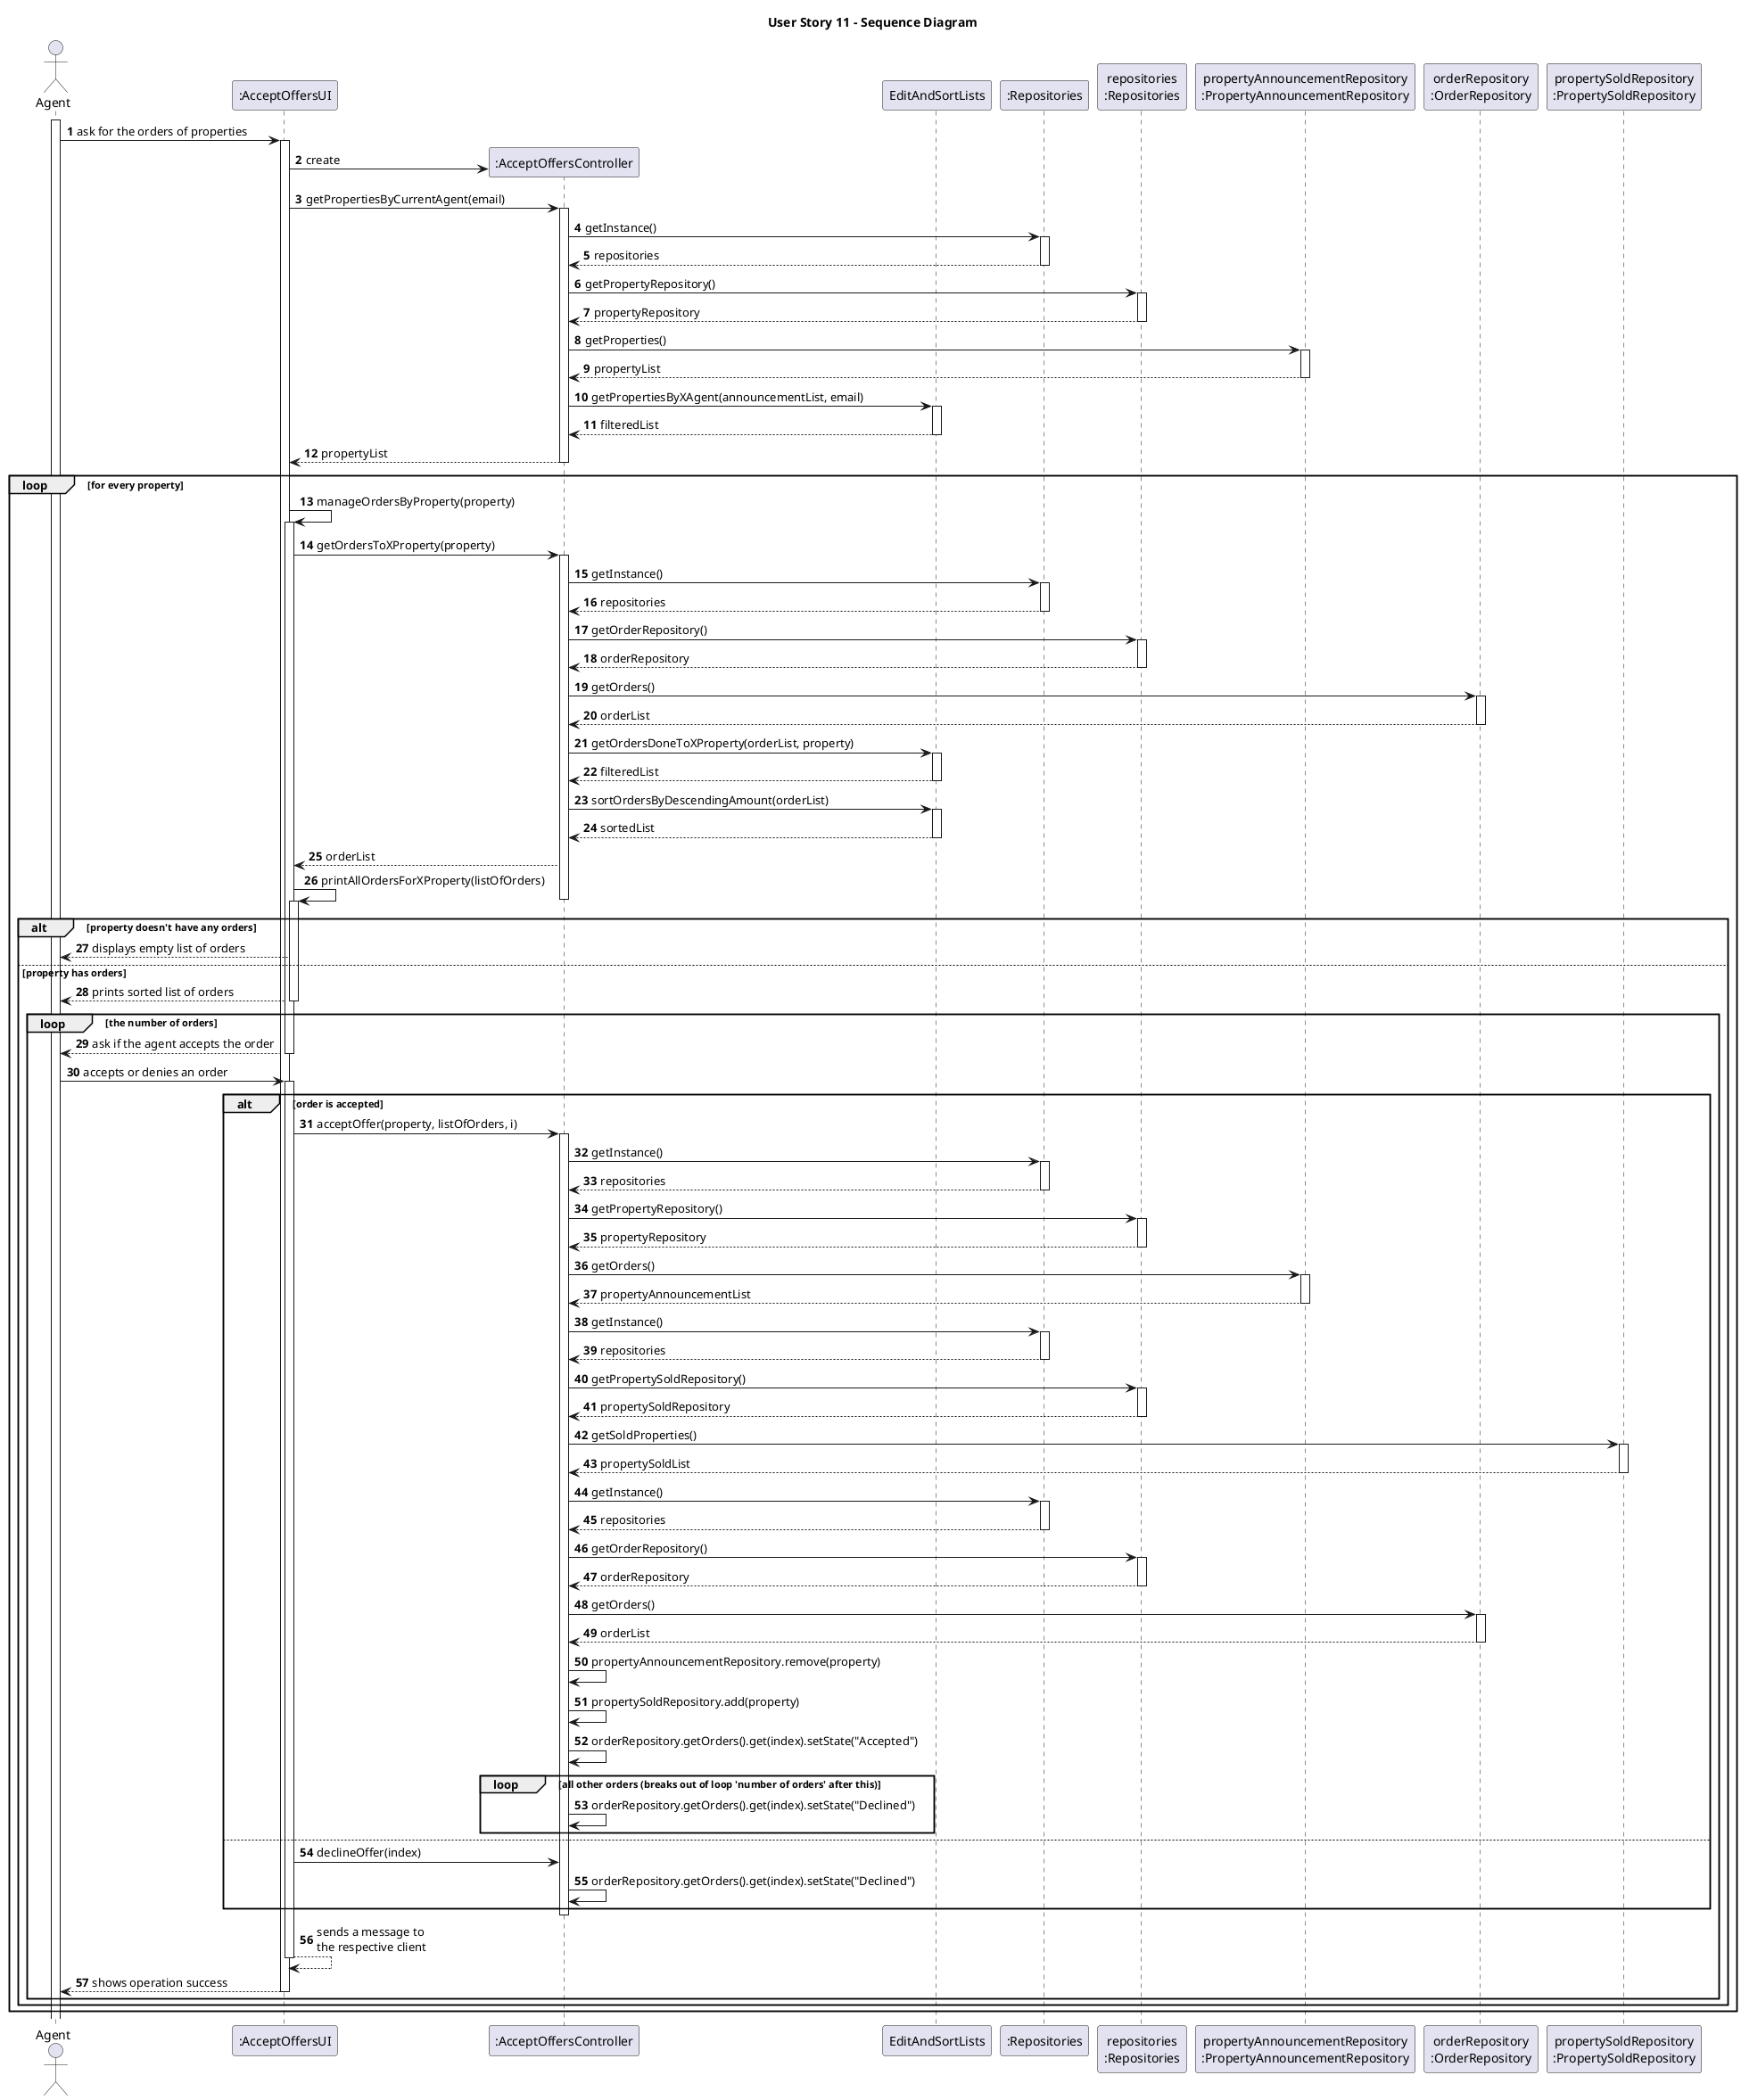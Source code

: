 @startuml
'https://plantuml.com/sequence-diagram
title User Story 11 - Sequence Diagram
autonumber

actor "Agent" as Agent

participant ":AcceptOffersUI" as UI
participant ":AcceptOffersController" as CTRL
participant "EditAndSortLists" as ListEditor
participant ":Repositories" as RepositorySingleton
participant "repositories\n:Repositories" as PLAT
participant "propertyAnnouncementRepository\n:PropertyAnnouncementRepository" as PropertyRepository
participant "orderRepository\n:OrderRepository" as OrderRepository
participant "propertySoldRepository\n:PropertySoldRepository" as SoldRepository

activate Agent
Agent->UI: ask for the orders of properties
activate UI

UI->CTRL**: create
UI -> CTRL : getPropertiesByCurrentAgent(email)
activate CTRL

CTRL -> RepositorySingleton : getInstance()
activate RepositorySingleton

RepositorySingleton --> CTRL: repositories
deactivate RepositorySingleton

CTRL -> PLAT : getPropertyRepository()
activate PLAT

PLAT --> CTRL: propertyRepository
deactivate PLAT

CTRL -> PropertyRepository : getProperties()
activate PropertyRepository

PropertyRepository --> CTRL : propertyList
deactivate PropertyRepository

CTRL -> ListEditor : getPropertiesByXAgent(announcementList, email)
activate ListEditor

ListEditor --> CTRL : filteredList
deactivate ListEditor

CTRL --> UI : propertyList
deactivate CTRL

loop for every property
    UI -> UI : manageOrdersByProperty(property)
    activate UI
    UI -> CTRL : getOrdersToXProperty(property)
    activate CTRL
    CTRL -> RepositorySingleton : getInstance()
    activate RepositorySingleton

    RepositorySingleton --> CTRL: repositories
    deactivate RepositorySingleton

    CTRL -> PLAT : getOrderRepository()
    activate PLAT

    PLAT --> CTRL: orderRepository
    deactivate PLAT

    CTRL -> OrderRepository : getOrders()
    activate OrderRepository

    OrderRepository --> CTRL : orderList
    deactivate OrderRepository

    CTRL -> ListEditor : getOrdersDoneToXProperty(orderList, property)
    activate ListEditor

    ListEditor --> CTRL : filteredList
    deactivate ListEditor

    CTRL -> ListEditor : sortOrdersByDescendingAmount(orderList)
    activate ListEditor

    ListEditor --> CTRL : sortedList
    deactivate ListEditor

    CTRL --> UI : orderList
    UI -> UI : printAllOrdersForXProperty(listOfOrders)
    activate UI
    deactivate CTRL
    alt property doesn't have any orders
        UI --> Agent : displays empty list of orders
    else property has orders
        UI-->Agent:prints sorted list of orders
        deactivate UI
        loop the number of orders
            UI --> Agent : ask if the agent accepts the order
            deactivate UI
            Agent-> UI: accepts or denies an order
            activate UI
            alt order is accepted
                UI -> CTRL : acceptOffer(property, listOfOrders, i)
                activate CTRL
                CTRL -> RepositorySingleton : getInstance()
                activate RepositorySingleton

                RepositorySingleton --> CTRL: repositories
                deactivate RepositorySingleton

                CTRL -> PLAT : getPropertyRepository()
                activate PLAT

                PLAT --> CTRL: propertyRepository
                deactivate PLAT

                CTRL -> PropertyRepository : getOrders()
                activate PropertyRepository

                PropertyRepository --> CTRL : propertyAnnouncementList
                deactivate PropertyRepository
                CTRL -> RepositorySingleton : getInstance()
                activate RepositorySingleton

                RepositorySingleton --> CTRL: repositories
                deactivate RepositorySingleton

                CTRL -> PLAT : getPropertySoldRepository()
                activate PLAT

                PLAT --> CTRL: propertySoldRepository
                deactivate PLAT

                CTRL -> SoldRepository : getSoldProperties()
                activate SoldRepository

                SoldRepository --> CTRL : propertySoldList
                deactivate SoldRepository

                CTRL -> RepositorySingleton : getInstance()
                activate RepositorySingleton

                RepositorySingleton --> CTRL: repositories
                deactivate RepositorySingleton

                CTRL -> PLAT : getOrderRepository()
                activate PLAT

                PLAT --> CTRL: orderRepository
                deactivate PLAT

                CTRL -> OrderRepository : getOrders()
                activate OrderRepository

                OrderRepository --> CTRL : orderList
                deactivate OrderRepository

                CTRL -> CTRL : propertyAnnouncementRepository.remove(property)
                CTRL -> CTRL : propertySoldRepository.add(property)
                CTRL -> CTRL : orderRepository.getOrders().get(index).setState("Accepted")
                loop all other orders (breaks out of loop 'number of orders' after this)
                    CTRL -> CTRL : orderRepository.getOrders().get(index).setState("Declined")
                end

            else
                UI -> CTRL : declineOffer(index)
                CTRL -> CTRL : orderRepository.getOrders().get(index).setState("Declined")
            end
            deactivate CTRL

            UI --> UI : sends a message to\nthe respective client
            deactivate UI
            UI-->Agent : shows operation success
            deactivate UI
        end
    end
end

@enduml